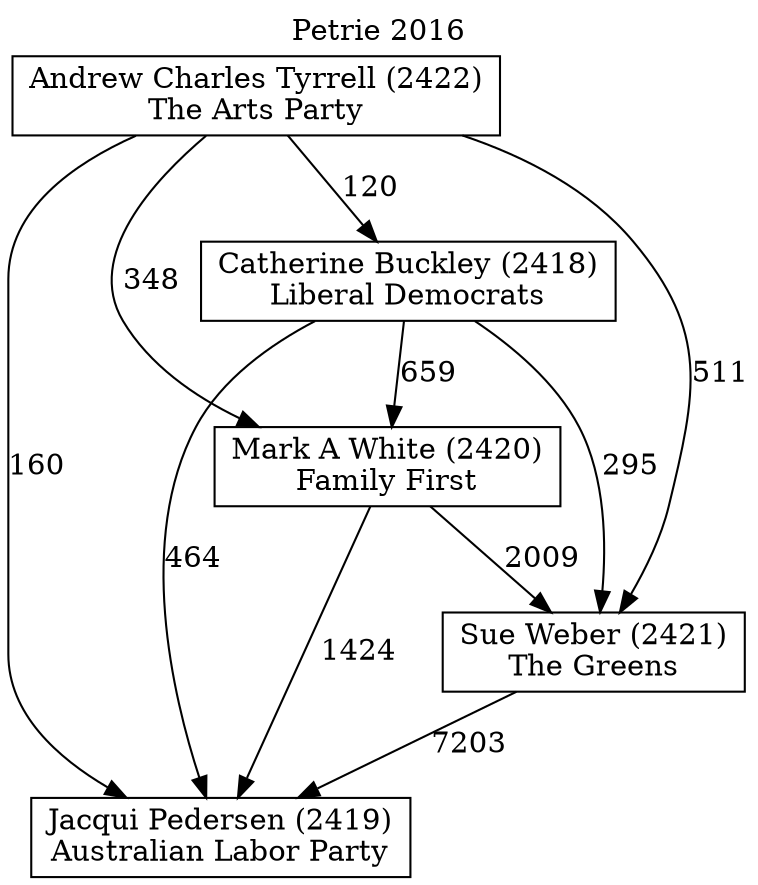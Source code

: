 // House preference flow
digraph "Jacqui Pedersen (2419)_Petrie_2016" {
	graph [label="Petrie 2016" labelloc=t mclimit=10]
	node [shape=box]
	"Andrew Charles Tyrrell (2422)" [label="Andrew Charles Tyrrell (2422)
The Arts Party"]
	"Catherine Buckley (2418)" [label="Catherine Buckley (2418)
Liberal Democrats"]
	"Sue Weber (2421)" [label="Sue Weber (2421)
The Greens"]
	"Mark A White (2420)" [label="Mark A White (2420)
Family First"]
	"Jacqui Pedersen (2419)" [label="Jacqui Pedersen (2419)
Australian Labor Party"]
	"Andrew Charles Tyrrell (2422)" -> "Sue Weber (2421)" [label=511]
	"Mark A White (2420)" -> "Sue Weber (2421)" [label=2009]
	"Andrew Charles Tyrrell (2422)" -> "Catherine Buckley (2418)" [label=120]
	"Andrew Charles Tyrrell (2422)" -> "Mark A White (2420)" [label=348]
	"Andrew Charles Tyrrell (2422)" -> "Jacqui Pedersen (2419)" [label=160]
	"Mark A White (2420)" -> "Jacqui Pedersen (2419)" [label=1424]
	"Catherine Buckley (2418)" -> "Sue Weber (2421)" [label=295]
	"Catherine Buckley (2418)" -> "Jacqui Pedersen (2419)" [label=464]
	"Catherine Buckley (2418)" -> "Mark A White (2420)" [label=659]
	"Sue Weber (2421)" -> "Jacqui Pedersen (2419)" [label=7203]
}
